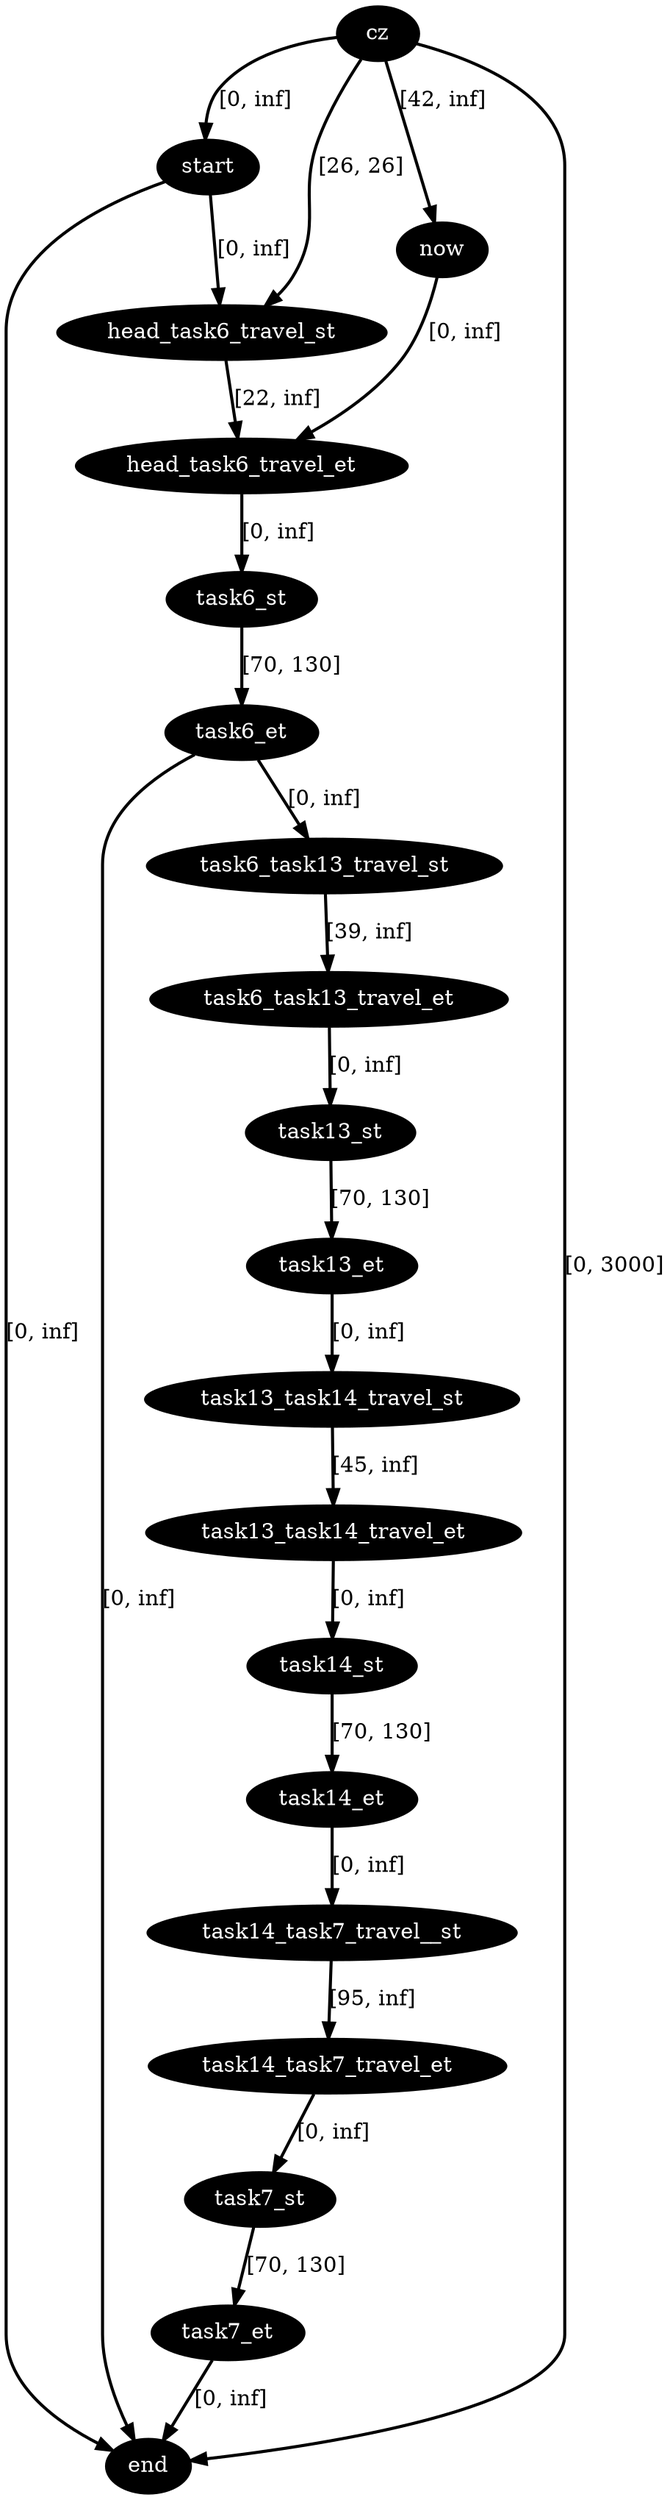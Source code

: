 digraph plan {
0[label="cz",style=filled,fillcolor=black,fontcolor=white];
1[label="start",style=filled,fillcolor=black,fontcolor=white];
2[label="now",style=filled,fillcolor=black,fontcolor=white];
3[label="end",style=filled,fillcolor=black,fontcolor=white];
13[label="head_task6_travel_st",style=filled,fillcolor=black,fontcolor=white];
14[label="head_task6_travel_et",style=filled,fillcolor=black,fontcolor=white];
15[label="task6_st",style=filled,fillcolor=black,fontcolor=white];
16[label="task6_et",style=filled,fillcolor=black,fontcolor=white];
23[label="task7_st",style=filled,fillcolor=black,fontcolor=white];
24[label="task7_et",style=filled,fillcolor=black,fontcolor=white];
57[label="task13_st",style=filled,fillcolor=black,fontcolor=white];
58[label="task13_et",style=filled,fillcolor=black,fontcolor=white];
69[label="task6_task13_travel_st",style=filled,fillcolor=black,fontcolor=white];
70[label="task6_task13_travel_et",style=filled,fillcolor=black,fontcolor=white];
75[label="task13_task14_travel_st",style=filled,fillcolor=black,fontcolor=white];
76[label="task13_task14_travel_et",style=filled,fillcolor=black,fontcolor=white];
77[label="task14_st",style=filled,fillcolor=black,fontcolor=white];
78[label="task14_et",style=filled,fillcolor=black,fontcolor=white];
79[label="task14_task7_travel__st",style=filled,fillcolor=black,fontcolor=white];
80[label="task14_task7_travel_et",style=filled,fillcolor=black,fontcolor=white];
"0"->"1"[label="[0, inf]",penwidth=2,color=black];
"0"->"3"[label="[0, 3000]",penwidth=2,color=black];
"13"->"14"[label="[22, inf]",penwidth=2,color=black];
"1"->"13"[label="[0, inf]",penwidth=2,color=black];
"0"->"13"[label="[26, 26]",penwidth=2,color=black];
"0"->"2"[label="[42, inf]",penwidth=2,color=black];
"2"->"14"[label="[0, inf]",penwidth=2,color=black];
"1"->"3"[label="[0, inf]",penwidth=2,color=black];
"75"->"76"[label="[45, inf]",penwidth=2,color=black];
"58"->"75"[label="[0, inf]",penwidth=2,color=black];
"57"->"58"[label="[70, 130]",penwidth=2,color=black];
"70"->"57"[label="[0, inf]",penwidth=2,color=black];
"80"->"23"[label="[0, inf]",penwidth=2,color=black];
"78"->"79"[label="[0, inf]",penwidth=2,color=black];
"79"->"80"[label="[95, inf]",penwidth=2,color=black];
"77"->"78"[label="[70, 130]",penwidth=2,color=black];
"76"->"77"[label="[0, inf]",penwidth=2,color=black];
"16"->"3"[label="[0, inf]",penwidth=2,color=black];
"69"->"70"[label="[39, inf]",penwidth=2,color=black];
"16"->"69"[label="[0, inf]",penwidth=2,color=black];
"15"->"16"[label="[70, 130]",penwidth=2,color=black];
"14"->"15"[label="[0, inf]",penwidth=2,color=black];
"24"->"3"[label="[0, inf]",penwidth=2,color=black];
"23"->"24"[label="[70, 130]",penwidth=2,color=black];
}
